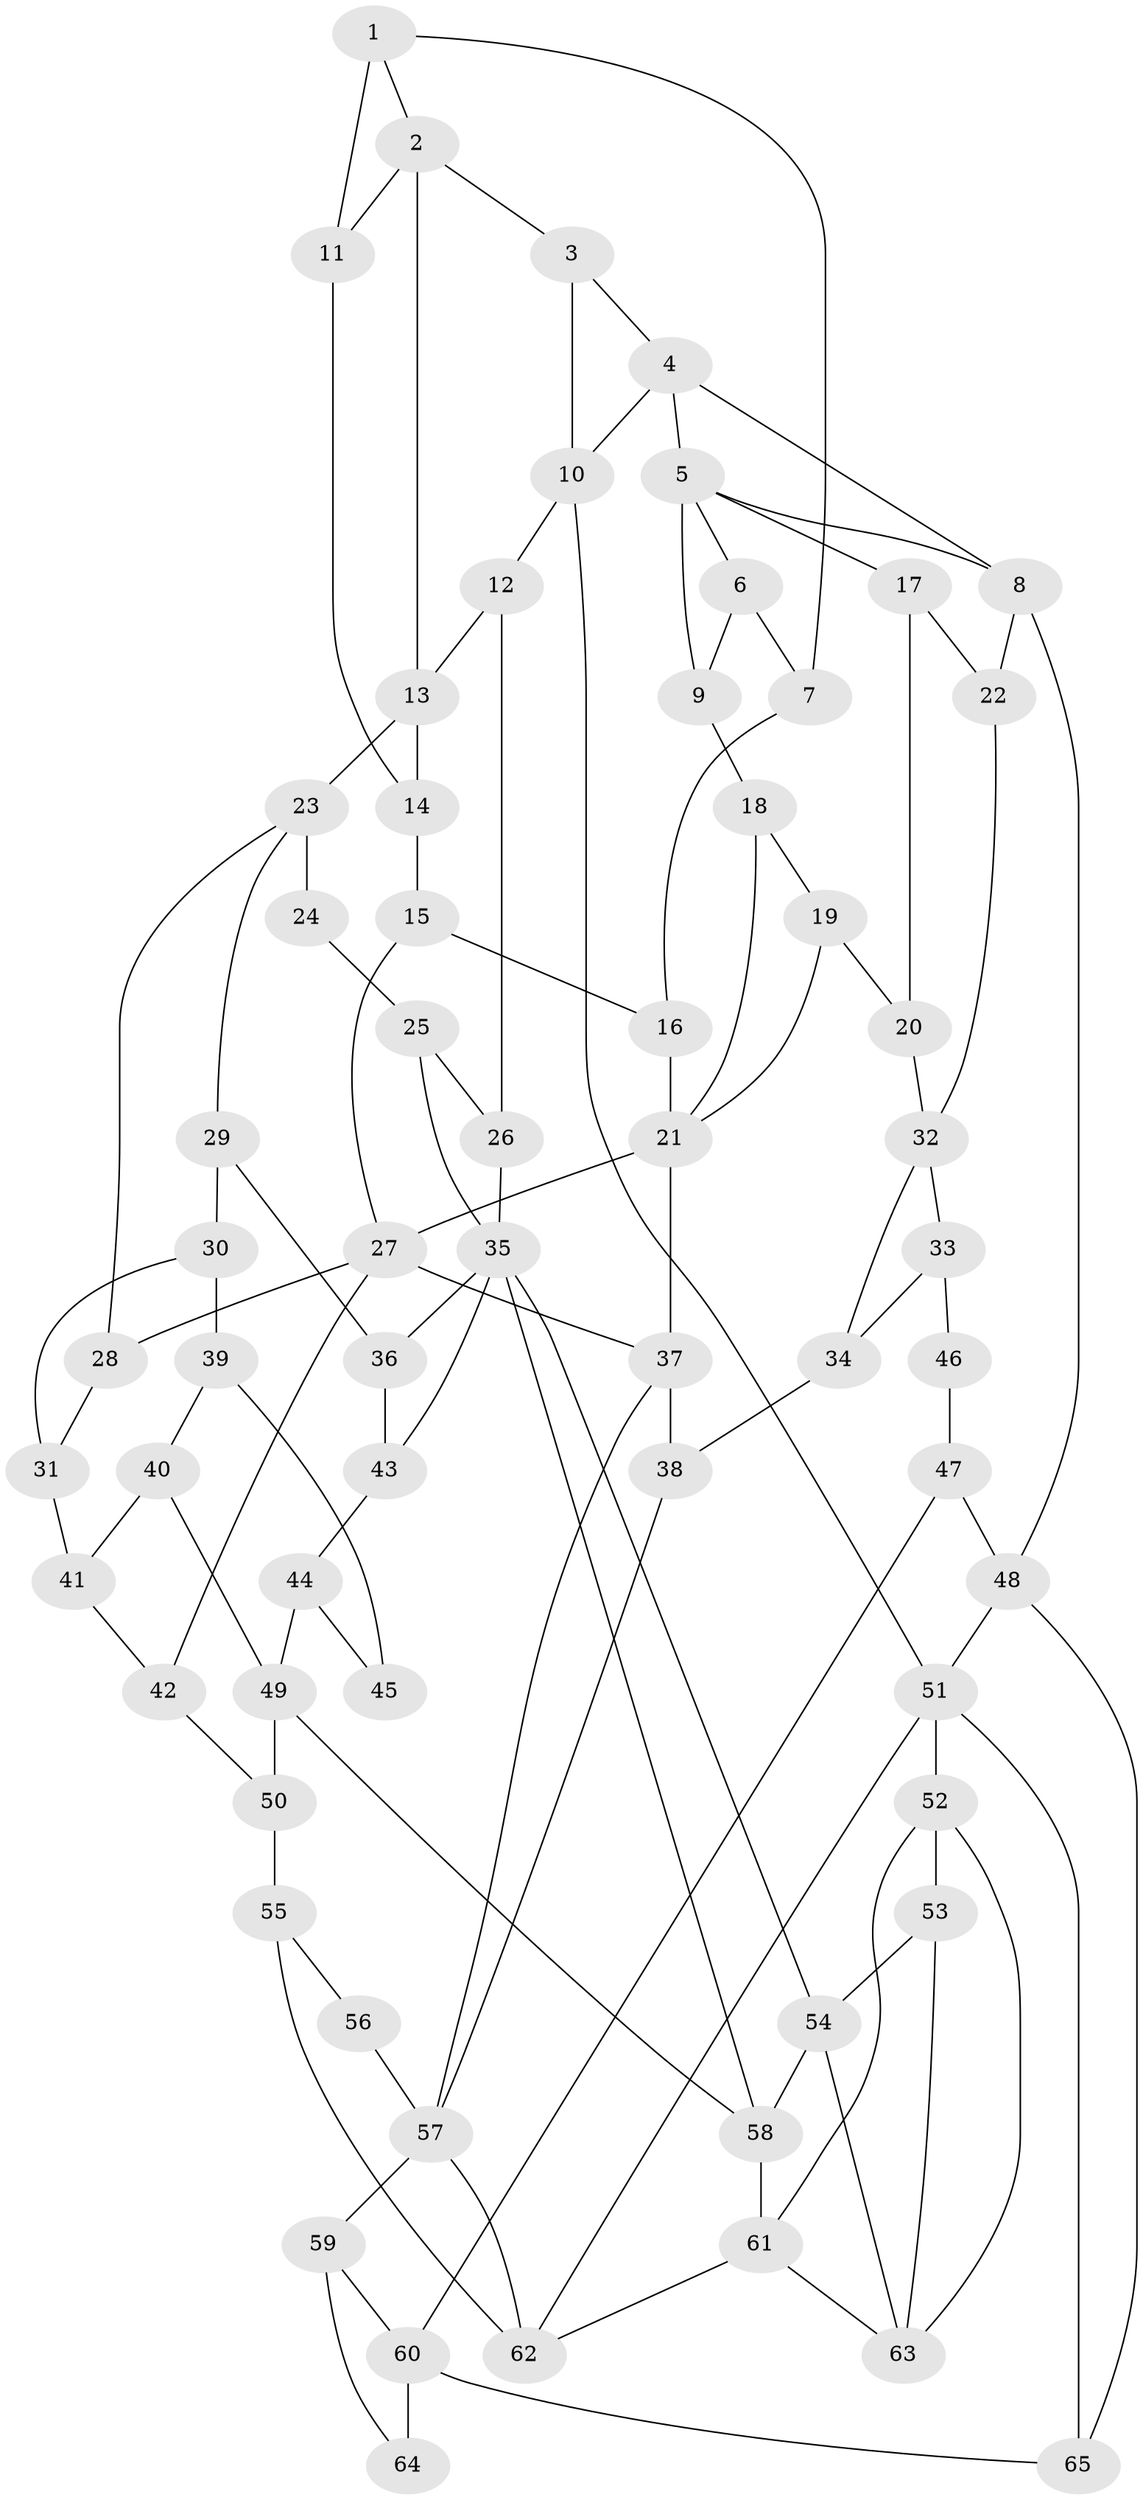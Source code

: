 // original degree distribution, {3: 0.03875968992248062, 4: 0.24806201550387597, 5: 0.4418604651162791, 6: 0.2713178294573643}
// Generated by graph-tools (version 1.1) at 2025/38/03/09/25 02:38:36]
// undirected, 65 vertices, 110 edges
graph export_dot {
graph [start="1"]
  node [color=gray90,style=filled];
  1;
  2;
  3;
  4;
  5;
  6;
  7;
  8;
  9;
  10;
  11;
  12;
  13;
  14;
  15;
  16;
  17;
  18;
  19;
  20;
  21;
  22;
  23;
  24;
  25;
  26;
  27;
  28;
  29;
  30;
  31;
  32;
  33;
  34;
  35;
  36;
  37;
  38;
  39;
  40;
  41;
  42;
  43;
  44;
  45;
  46;
  47;
  48;
  49;
  50;
  51;
  52;
  53;
  54;
  55;
  56;
  57;
  58;
  59;
  60;
  61;
  62;
  63;
  64;
  65;
  1 -- 2 [weight=1.0];
  1 -- 7 [weight=1.0];
  1 -- 11 [weight=2.0];
  2 -- 3 [weight=1.0];
  2 -- 11 [weight=1.0];
  2 -- 13 [weight=1.0];
  3 -- 4 [weight=1.0];
  3 -- 10 [weight=1.0];
  4 -- 5 [weight=1.0];
  4 -- 8 [weight=1.0];
  4 -- 10 [weight=1.0];
  5 -- 6 [weight=1.0];
  5 -- 8 [weight=1.0];
  5 -- 9 [weight=1.0];
  5 -- 17 [weight=2.0];
  6 -- 7 [weight=1.0];
  6 -- 9 [weight=1.0];
  7 -- 16 [weight=1.0];
  8 -- 22 [weight=1.0];
  8 -- 48 [weight=1.0];
  9 -- 18 [weight=1.0];
  10 -- 12 [weight=1.0];
  10 -- 51 [weight=1.0];
  11 -- 14 [weight=1.0];
  12 -- 13 [weight=1.0];
  12 -- 26 [weight=1.0];
  13 -- 14 [weight=1.0];
  13 -- 23 [weight=2.0];
  14 -- 15 [weight=1.0];
  15 -- 16 [weight=1.0];
  15 -- 27 [weight=1.0];
  16 -- 21 [weight=1.0];
  17 -- 20 [weight=1.0];
  17 -- 22 [weight=1.0];
  18 -- 19 [weight=1.0];
  18 -- 21 [weight=1.0];
  19 -- 20 [weight=1.0];
  19 -- 21 [weight=1.0];
  20 -- 32 [weight=1.0];
  21 -- 27 [weight=1.0];
  21 -- 37 [weight=2.0];
  22 -- 32 [weight=1.0];
  23 -- 24 [weight=2.0];
  23 -- 28 [weight=1.0];
  23 -- 29 [weight=1.0];
  24 -- 25 [weight=1.0];
  25 -- 26 [weight=1.0];
  25 -- 35 [weight=1.0];
  26 -- 35 [weight=1.0];
  27 -- 28 [weight=1.0];
  27 -- 37 [weight=1.0];
  27 -- 42 [weight=1.0];
  28 -- 31 [weight=1.0];
  29 -- 30 [weight=2.0];
  29 -- 36 [weight=1.0];
  30 -- 31 [weight=1.0];
  30 -- 39 [weight=1.0];
  31 -- 41 [weight=1.0];
  32 -- 33 [weight=1.0];
  32 -- 34 [weight=1.0];
  33 -- 34 [weight=1.0];
  33 -- 46 [weight=2.0];
  34 -- 38 [weight=1.0];
  35 -- 36 [weight=1.0];
  35 -- 43 [weight=1.0];
  35 -- 54 [weight=1.0];
  35 -- 58 [weight=1.0];
  36 -- 43 [weight=1.0];
  37 -- 38 [weight=1.0];
  37 -- 57 [weight=1.0];
  38 -- 57 [weight=1.0];
  39 -- 40 [weight=1.0];
  39 -- 45 [weight=2.0];
  40 -- 41 [weight=1.0];
  40 -- 49 [weight=1.0];
  41 -- 42 [weight=1.0];
  42 -- 50 [weight=1.0];
  43 -- 44 [weight=1.0];
  44 -- 45 [weight=1.0];
  44 -- 49 [weight=1.0];
  46 -- 47 [weight=1.0];
  47 -- 48 [weight=1.0];
  47 -- 60 [weight=1.0];
  48 -- 51 [weight=1.0];
  48 -- 65 [weight=1.0];
  49 -- 50 [weight=2.0];
  49 -- 58 [weight=2.0];
  50 -- 55 [weight=2.0];
  51 -- 52 [weight=2.0];
  51 -- 62 [weight=1.0];
  51 -- 65 [weight=1.0];
  52 -- 53 [weight=1.0];
  52 -- 61 [weight=1.0];
  52 -- 63 [weight=1.0];
  53 -- 54 [weight=3.0];
  53 -- 63 [weight=1.0];
  54 -- 58 [weight=1.0];
  54 -- 63 [weight=1.0];
  55 -- 56 [weight=2.0];
  55 -- 62 [weight=2.0];
  56 -- 57 [weight=1.0];
  57 -- 59 [weight=2.0];
  57 -- 62 [weight=1.0];
  58 -- 61 [weight=1.0];
  59 -- 60 [weight=1.0];
  59 -- 64 [weight=1.0];
  60 -- 64 [weight=3.0];
  60 -- 65 [weight=1.0];
  61 -- 62 [weight=1.0];
  61 -- 63 [weight=1.0];
}
